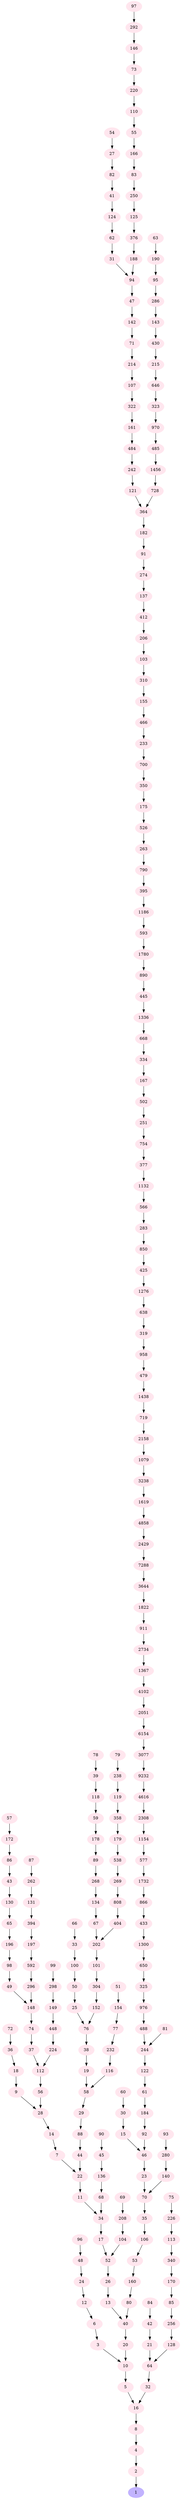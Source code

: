 digraph {

node[style=filled,color=".7 .3 1.0"];

1

node[style=filled,color=".95 .1 1"];
2 -> 1;
3 -> 10 -> 5 -> 16 -> 8 -> 4 -> 2;
4;
5;
6 -> 3;
7 -> 22 -> 11 -> 34 -> 17 -> 52 -> 26 -> 13 -> 40 -> 20 -> 10;
8;
9 -> 28 -> 14 -> 7;
10;
11;
12 -> 6;
13;
14;
15 -> 46 -> 23 -> 70 -> 35 -> 106 -> 53 -> 160 -> 80 -> 40;
16;
17;
18 -> 9;
19 -> 58 -> 29 -> 88 -> 44 -> 22;
20;
21 -> 64 -> 32 -> 16;
22;
23;
24 -> 12;
25 -> 76 -> 38 -> 19;
26;
27 -> 82 -> 41 -> 124 -> 62 -> 31 -> 94 -> 47 -> 142 -> 71 -> 214 -> 107 -> 322 -> 161 -> 484 -> 242 -> 121 -> 364 -> 182 -> 91 -> 274 -> 137 -> 412 -> 206 -> 103 -> 310 -> 155 -> 466 -> 233 -> 700 -> 350 -> 175 -> 526 -> 263 -> 790 -> 395 -> 1186 -> 593 -> 1780 -> 890 -> 445 -> 1336 -> 668 -> 334 -> 167 -> 502 -> 251 -> 754 -> 377 -> 1132 -> 566 -> 283 -> 850 -> 425 -> 1276 -> 638 -> 319 -> 958 -> 479 -> 1438 -> 719 -> 2158 -> 1079 -> 3238 -> 1619 -> 4858 -> 2429 -> 7288 -> 3644 -> 1822 -> 911 -> 2734 -> 1367 -> 4102 -> 2051 -> 6154 -> 3077 -> 9232 -> 4616 -> 2308 -> 1154 -> 577 -> 1732 -> 866 -> 433 -> 1300 -> 650 -> 325 -> 976 -> 488 -> 244 -> 122 -> 61 -> 184 -> 92 -> 46;
28;
29;
30 -> 15;
31;
32;
33 -> 100 -> 50 -> 25;
34;
35;
36 -> 18;
37 -> 112 -> 56 -> 28;
38;
39 -> 118 -> 59 -> 178 -> 89 -> 268 -> 134 -> 67 -> 202 -> 101 -> 304 -> 152 -> 76;
40;
41;
42 -> 21;
43 -> 130 -> 65 -> 196 -> 98 -> 49 -> 148 -> 74 -> 37;
44;
45 -> 136 -> 68 -> 34;
46;
47;
48 -> 24;
49;
50;
51 -> 154 -> 77 -> 232 -> 116 -> 58;
52;
53;
54 -> 27;
55 -> 166 -> 83 -> 250 -> 125 -> 376 -> 188 -> 94;
56;
57 -> 172 -> 86 -> 43;
58;
59;
60 -> 30;
61;
62;
63 -> 190 -> 95 -> 286 -> 143 -> 430 -> 215 -> 646 -> 323 -> 970 -> 485 -> 1456 -> 728 -> 364;
64;
65;
66 -> 33;
67;
68;
69 -> 208 -> 104 -> 52;
70;
71;
72 -> 36;
73 -> 220 -> 110 -> 55;
74;
75 -> 226 -> 113 -> 340 -> 170 -> 85 -> 256 -> 128 -> 64;
76;
77;
78 -> 39;
79 -> 238 -> 119 -> 358 -> 179 -> 538 -> 269 -> 808 -> 404 -> 202;
80;
81 -> 244;
82;
83;
84 -> 42;
85;
86;
87 -> 262 -> 131 -> 394 -> 197 -> 592 -> 296 -> 148;
88;
89;
90 -> 45;
91;
92;
93 -> 280 -> 140 -> 70;
94;
95;
96 -> 48;
97 -> 292 -> 146 -> 73;
98;
99 -> 298 -> 149 -> 448 -> 224 -> 112;
}
